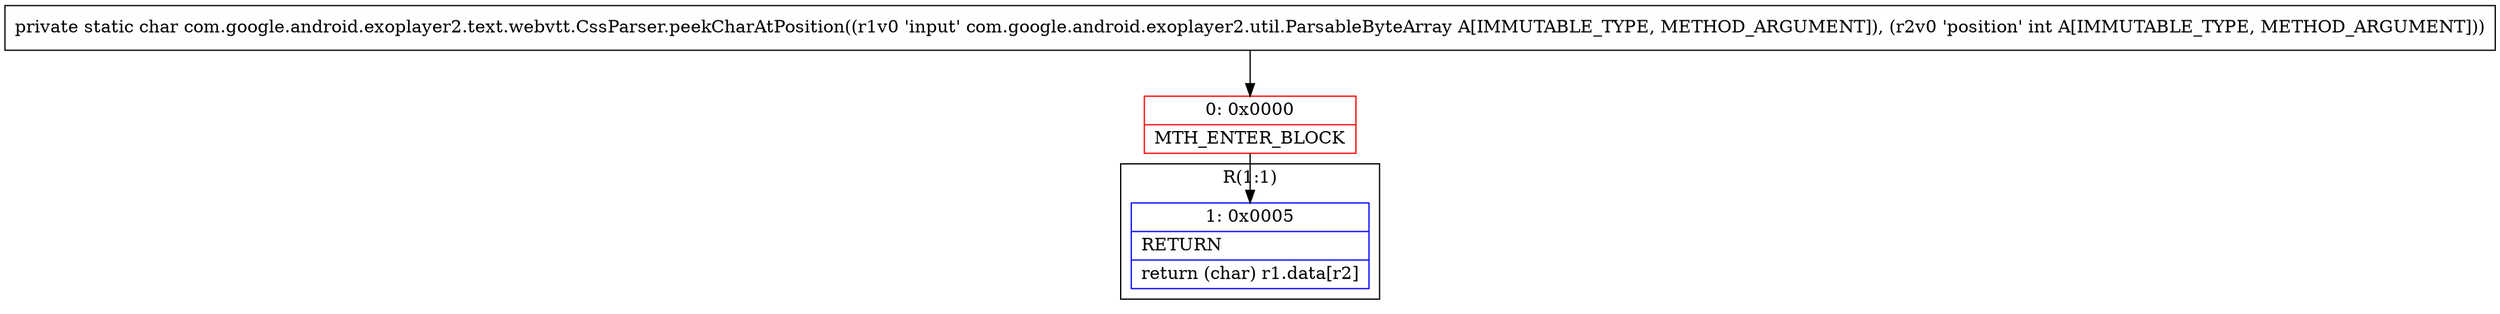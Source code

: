 digraph "CFG forcom.google.android.exoplayer2.text.webvtt.CssParser.peekCharAtPosition(Lcom\/google\/android\/exoplayer2\/util\/ParsableByteArray;I)C" {
subgraph cluster_Region_129802453 {
label = "R(1:1)";
node [shape=record,color=blue];
Node_1 [shape=record,label="{1\:\ 0x0005|RETURN\l|return (char) r1.data[r2]\l}"];
}
Node_0 [shape=record,color=red,label="{0\:\ 0x0000|MTH_ENTER_BLOCK\l}"];
MethodNode[shape=record,label="{private static char com.google.android.exoplayer2.text.webvtt.CssParser.peekCharAtPosition((r1v0 'input' com.google.android.exoplayer2.util.ParsableByteArray A[IMMUTABLE_TYPE, METHOD_ARGUMENT]), (r2v0 'position' int A[IMMUTABLE_TYPE, METHOD_ARGUMENT])) }"];
MethodNode -> Node_0;
Node_0 -> Node_1;
}

